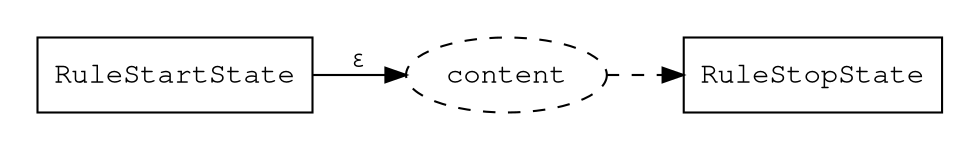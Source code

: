 digraph "" {
    graph[fontname="Consolas,Courier";rankdir="LR";pad="0.25"];
    node[fontname="Consolas,Courier";target="_parent"];
    edge[fontname="Consolas,Courier"];
    {   node[shape="box"];
        RuleStartState[URL="../RuleStartState.html"];
        RuleStopState[URL="../RuleStopState.html"];
    }
    {   node[style="dashed"];
        content;
    }

    RuleStartState -> content[label="&#0949;"];
    content -> RuleStopState[style="dashed"];
}
